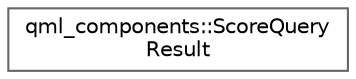 digraph "Graphical Class Hierarchy"
{
 // LATEX_PDF_SIZE
  bgcolor="transparent";
  edge [fontname=Helvetica,fontsize=10,labelfontname=Helvetica,labelfontsize=10];
  node [fontname=Helvetica,fontsize=10,shape=box,height=0.2,width=0.4];
  rankdir="LR";
  Node0 [id="Node000000",label="qml_components::ScoreQuery\lResult",height=0.2,width=0.4,color="grey40", fillcolor="white", style="filled",URL="$classqml__components_1_1ScoreQueryResult.html",tooltip=" "];
}
